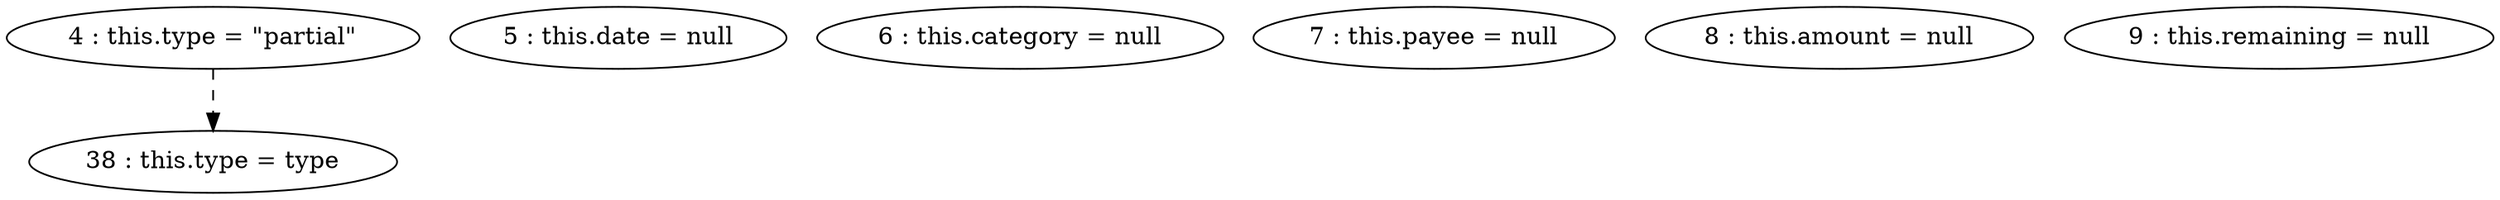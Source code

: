 digraph G {
"4 : this.type = \"partial\""
"4 : this.type = \"partial\"" -> "38 : this.type = type" [style=dashed]
"5 : this.date = null"
"6 : this.category = null"
"7 : this.payee = null"
"8 : this.amount = null"
"9 : this.remaining = null"
"38 : this.type = type"
}